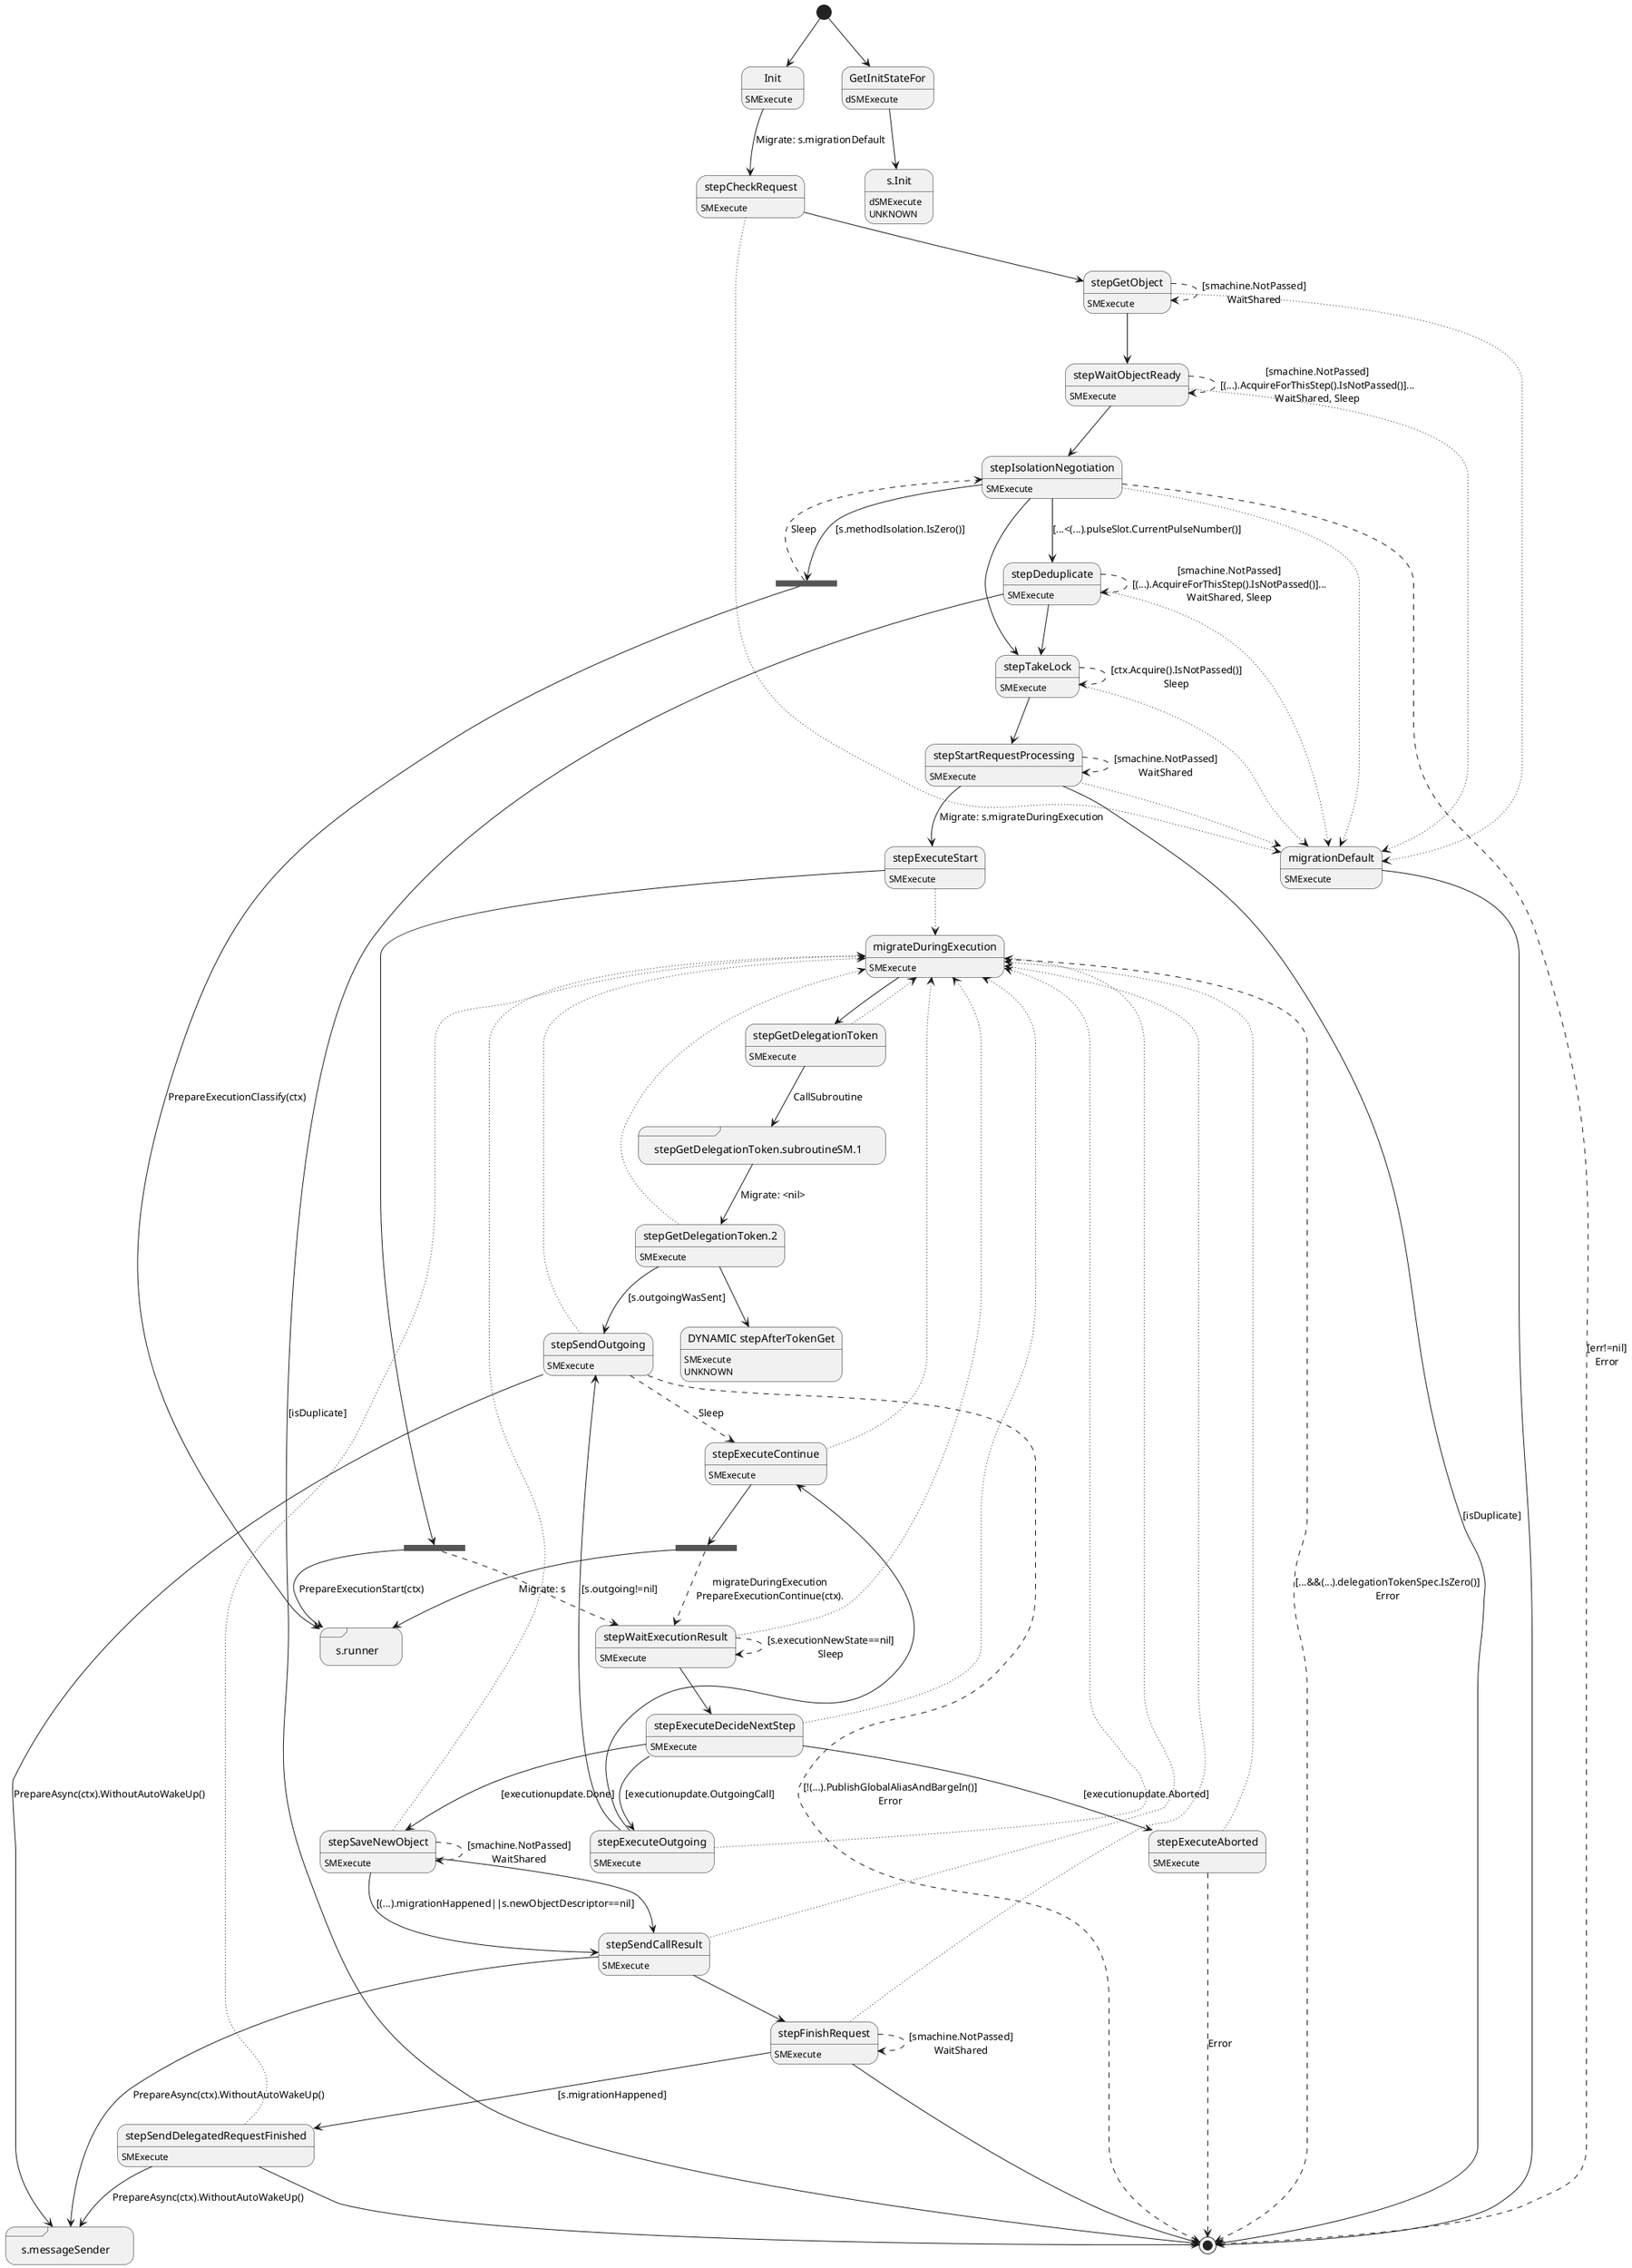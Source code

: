@startuml
state "Init" as T01_S002
T01_S002 : SMExecute
[*] --> T01_S002
T01_S002 --> T01_S003 : Migrate: s.migrationDefault
state "migrateDuringExecution" as T01_S011
T01_S011 : SMExecute
T01_S011 --[dashed]> [*] : [...&&(...).delegationTokenSpec.IsZero()]\nError
T01_S011 --> T01_S012
state "migrationDefault" as T01_S001
T01_S001 : SMExecute
T01_S001 --> [*]
state "s.messageSender" as T01_S021 <<sdlreceive>>
T01_S021 : DUPLICATE
state "s.runner" as T01_S007 <<sdlreceive>>
T01_S007 : DUPLICATE
state "stepCheckRequest" as T01_S003
T01_S003 : SMExecute
T01_S003 --[dotted]> T01_S001
T01_S003 --> T01_S004
state "stepDeduplicate" as T01_S008
T01_S008 : SMExecute
T01_S008 --[dotted]> T01_S001
T01_S008 --[dashed]> T01_S008 : [smachine.NotPassed]\n[(...).AcquireForThisStep().IsNotPassed()]...\nWaitShared, Sleep
T01_S008 --> [*] : [isDuplicate]
T01_S008 --> T01_S009
state "stepExecuteAborted" as T01_S018
T01_S018 : SMExecute
T01_S018 --[dotted]> T01_S011
T01_S018 --[dashed]> [*] : Error
state "stepExecuteContinue" as T01_S022
T01_S022 : SMExecute
T01_S022 --[dotted]> T01_S011
state T01_U001 <<fork>>
T01_S022 --> T01_U001
T01_U001 --> T01_S007 : Migrate: s
T01_U001 --[dashed]> T01_S016 : migrateDuringExecution\nPrepareExecutionContinue(ctx).
state "stepExecuteDecideNextStep" as T01_S017
T01_S017 : SMExecute
T01_S017 --[dotted]> T01_S011
T01_S017 --> T01_S023 : [executionupdate.Done]
T01_S017 --> T01_S018 : [executionupdate.Aborted]
T01_S017 --> T01_S019 : [executionupdate.OutgoingCall]
state "stepExecuteOutgoing" as T01_S019
T01_S019 : SMExecute
T01_S019 --[dotted]> T01_S011
T01_S019 --> T01_S020 : [s.outgoing!=nil]
T01_S019 --> T01_S022
state "stepExecuteStart" as T01_S015
T01_S015 : SMExecute
T01_S015 --[dotted]> T01_S011
state T01_U002 <<fork>>
T01_S015 --> T01_U002
T01_U002 --> T01_S007 : PrepareExecutionStart(ctx)
T01_U002 --[dashed]> T01_S016
state "stepFinishRequest" as T01_S026
T01_S026 : SMExecute
T01_S026 --[dotted]> T01_S011
T01_S026 --> T01_S024 : [s.migrationHappened]
T01_S026 --[dashed]> T01_S026 : [smachine.NotPassed]\nWaitShared
T01_S026 --> [*]
state "stepGetDelegationToken" as T01_S012
T01_S012 : SMExecute
T01_S012 --[dotted]> T01_S011
T01_S012 --> T01_S013 : CallSubroutine
state "stepGetDelegationToken.2" as T01_S014
T01_S014 : SMExecute
T01_S014 --[dotted]> T01_S011
T01_S014 --> T01_S020 : [s.outgoingWasSent]
state "DYNAMIC stepAfterTokenGet" as T01_U003
T01_U003 : SMExecute
T01_U003 : UNKNOWN 
T01_S014 --> T01_U003
state "stepGetDelegationToken.subroutineSM.1" as T01_S013 <<sdlreceive>>
T01_S013 --> T01_S014 : Migrate: <nil>
state "stepGetObject" as T01_S004
T01_S004 : SMExecute
T01_S004 --[dotted]> T01_S001
T01_S004 --[dashed]> T01_S004 : [smachine.NotPassed]\nWaitShared
T01_S004 --> T01_S005
state "stepIsolationNegotiation" as T01_S006
T01_S006 : SMExecute
T01_S006 --[dotted]> T01_S001
state T01_U004 <<fork>>
T01_S006 --> T01_U004 : [s.methodIsolation.IsZero()]
T01_U004 --> T01_S007 : PrepareExecutionClassify(ctx)
T01_U004 --[dashed]> T01_S006 : Sleep
T01_S006 --[dashed]> [*] : [err!=nil]\nError
T01_S006 --> T01_S008 : [...<(...).pulseSlot.CurrentPulseNumber()]
T01_S006 --> T01_S009
state "stepSaveNewObject" as T01_S023
T01_S023 : SMExecute
T01_S023 --[dotted]> T01_S011
T01_S023 --> T01_S025 : [(...).migrationHappened||s.newObjectDescriptor==nil]
T01_S023 --[dashed]> T01_S023 : [smachine.NotPassed]\nWaitShared
T01_S023 --> T01_S025
state "stepSendCallResult" as T01_S025
T01_S025 : SMExecute
T01_S025 --[dotted]> T01_S011
T01_S025 --> T01_S021 : PrepareAsync(ctx).WithoutAutoWakeUp()
T01_S025 --> T01_S026
state "stepSendDelegatedRequestFinished" as T01_S024
T01_S024 : SMExecute
T01_S024 --[dotted]> T01_S011
T01_S024 --> T01_S021 : PrepareAsync(ctx).WithoutAutoWakeUp()
T01_S024 --> [*]
state "stepSendOutgoing" as T01_S020
T01_S020 : SMExecute
T01_S020 --[dotted]> T01_S011
T01_S020 --[dashed]> [*] : [!(...).PublishGlobalAliasAndBargeIn()]\nError
T01_S020 --> T01_S021 : PrepareAsync(ctx).WithoutAutoWakeUp()
T01_S020 --[dashed]> T01_S022 : Sleep
state "stepStartRequestProcessing" as T01_S010
T01_S010 : SMExecute
T01_S010 --[dotted]> T01_S001
T01_S010 --[dashed]> T01_S010 : [smachine.NotPassed]\nWaitShared
T01_S010 --> [*] : [isDuplicate]
T01_S010 --> T01_S015 : Migrate: s.migrateDuringExecution
state "stepTakeLock" as T01_S009
T01_S009 : SMExecute
T01_S009 --[dotted]> T01_S001
T01_S009 --[dashed]> T01_S009 : [ctx.Acquire().IsNotPassed()]\nSleep
T01_S009 --> T01_S010
state "stepWaitExecutionResult" as T01_S016
T01_S016 : SMExecute
T01_S016 --[dotted]> T01_S011
T01_S016 --[dashed]> T01_S016 : [s.executionNewState==nil]\nSleep
T01_S016 --> T01_S017
state "stepWaitObjectReady" as T01_S005
T01_S005 : SMExecute
T01_S005 --[dotted]> T01_S001
T01_S005 --[dashed]> T01_S005 : [smachine.NotPassed]\n[(...).AcquireForThisStep().IsNotPassed()]...\nWaitShared, Sleep
T01_S005 --> T01_S006
state "GetInitStateFor" as T00_S001
T00_S001 : dSMExecute
[*] --> T00_S001
state "s.Init" as T00_U005
T00_U005 : dSMExecute
T00_U005 : UNKNOWN 
T00_S001 --> T00_U005
@enduml
